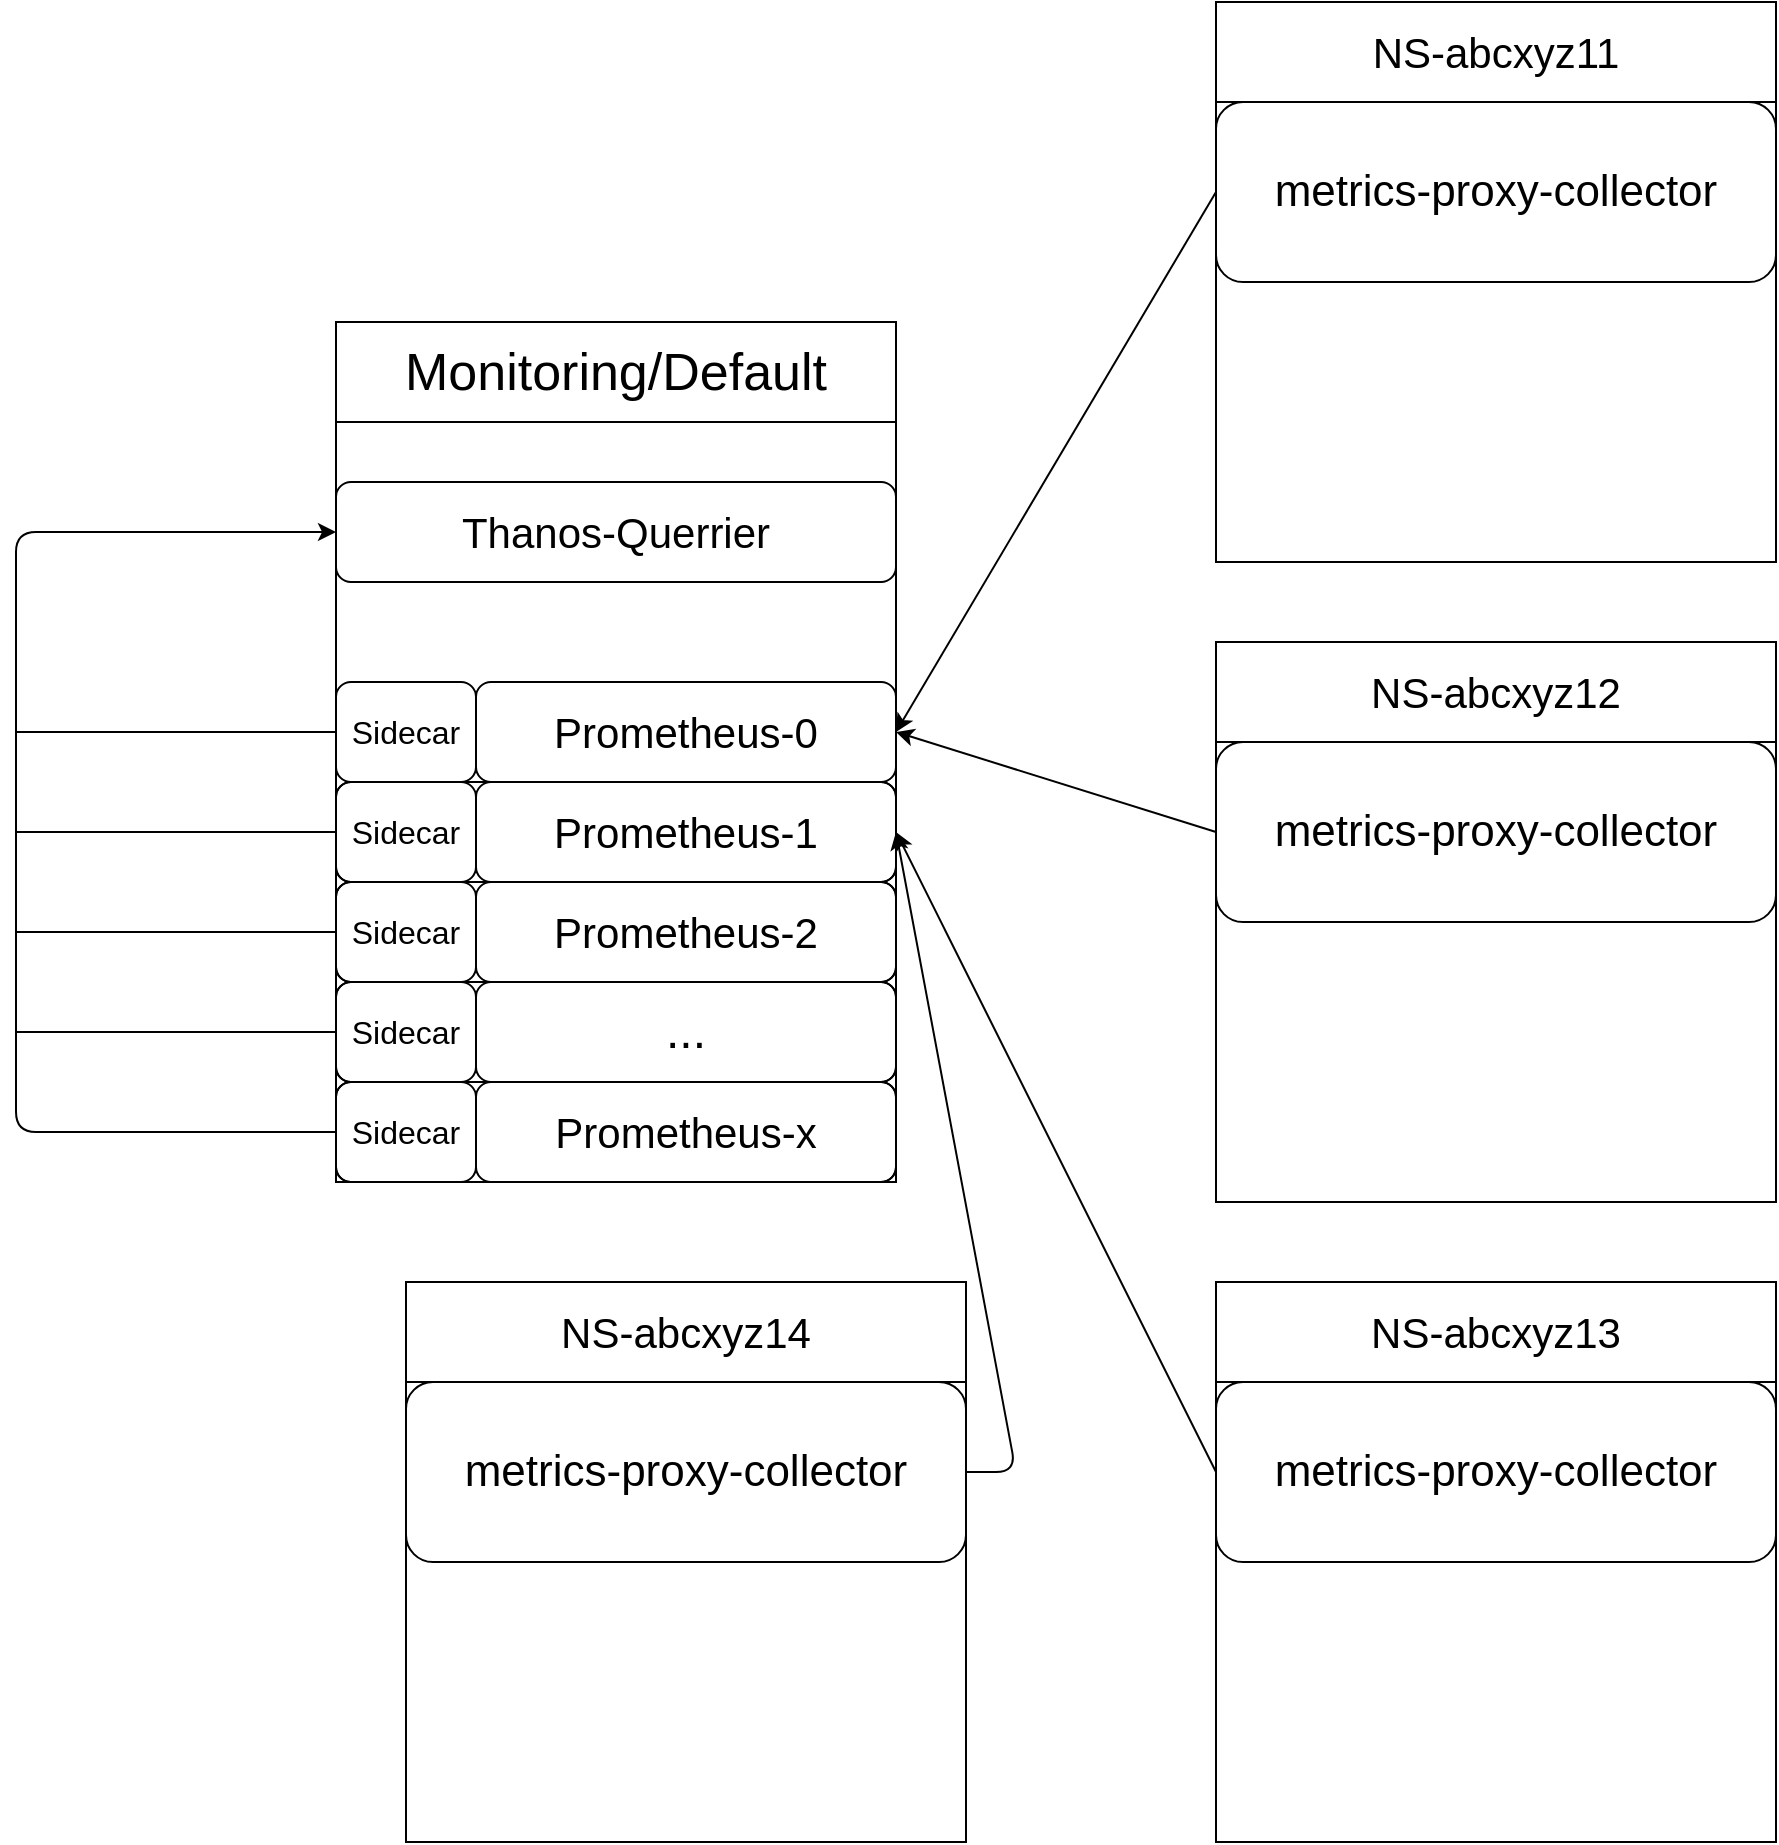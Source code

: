 <mxfile version="13.8.0" type="github"><diagram id="n3JjfGNo6X2NUXOJ-pNk" name="Page-1"><mxGraphModel dx="2200" dy="1904" grid="1" gridSize="10" guides="1" tooltips="1" connect="1" arrows="1" fold="1" page="1" pageScale="1" pageWidth="850" pageHeight="1100" math="0" shadow="0"><root><mxCell id="0"/><mxCell id="1" parent="0"/><mxCell id="d3fUD5RUEuaVIMQZzp39-1" value="" style="rounded=0;whiteSpace=wrap;html=1;" vertex="1" parent="1"><mxGeometry x="40" y="120" width="280" height="430" as="geometry"/></mxCell><mxCell id="d3fUD5RUEuaVIMQZzp39-2" value="&lt;font style=&quot;font-size: 26px&quot;&gt;Monitoring/Default&lt;/font&gt;" style="text;html=1;strokeColor=none;fillColor=none;align=center;verticalAlign=middle;whiteSpace=wrap;rounded=0;" vertex="1" parent="1"><mxGeometry x="40" y="120" width="280" height="50" as="geometry"/></mxCell><mxCell id="d3fUD5RUEuaVIMQZzp39-3" value="" style="rounded=0;whiteSpace=wrap;html=1;fillColor=none;" vertex="1" parent="1"><mxGeometry x="40" y="120" width="280" height="50" as="geometry"/></mxCell><mxCell id="d3fUD5RUEuaVIMQZzp39-4" value="&lt;font style=&quot;font-size: 21px&quot;&gt;Thanos-Querrier&lt;/font&gt;" style="rounded=1;whiteSpace=wrap;html=1;fillColor=none;" vertex="1" parent="1"><mxGeometry x="40" y="200" width="280" height="50" as="geometry"/></mxCell><mxCell id="d3fUD5RUEuaVIMQZzp39-5" value="&lt;font style=&quot;font-size: 16px&quot;&gt;Sidecar&lt;/font&gt;" style="rounded=1;whiteSpace=wrap;html=1;fillColor=none;" vertex="1" parent="1"><mxGeometry x="40" y="300" width="70" height="50" as="geometry"/></mxCell><mxCell id="d3fUD5RUEuaVIMQZzp39-6" value="" style="rounded=1;whiteSpace=wrap;html=1;fillColor=none;" vertex="1" parent="1"><mxGeometry x="40" y="350" width="280" height="50" as="geometry"/></mxCell><mxCell id="d3fUD5RUEuaVIMQZzp39-7" value="" style="rounded=1;whiteSpace=wrap;html=1;fillColor=none;" vertex="1" parent="1"><mxGeometry x="40" y="400" width="280" height="50" as="geometry"/></mxCell><mxCell id="d3fUD5RUEuaVIMQZzp39-8" value="" style="rounded=1;whiteSpace=wrap;html=1;fillColor=none;" vertex="1" parent="1"><mxGeometry x="40" y="450" width="280" height="50" as="geometry"/></mxCell><mxCell id="d3fUD5RUEuaVIMQZzp39-9" value="" style="rounded=1;whiteSpace=wrap;html=1;fillColor=none;" vertex="1" parent="1"><mxGeometry x="40" y="500" width="280" height="50" as="geometry"/></mxCell><mxCell id="d3fUD5RUEuaVIMQZzp39-10" value="&lt;font style=&quot;font-size: 21px&quot;&gt;Prometheus-0&lt;/font&gt;" style="rounded=1;whiteSpace=wrap;html=1;fillColor=none;" vertex="1" parent="1"><mxGeometry x="110" y="300" width="210" height="50" as="geometry"/></mxCell><mxCell id="d3fUD5RUEuaVIMQZzp39-11" value="&lt;font style=&quot;font-size: 21px&quot;&gt;Prometheus-1&lt;/font&gt;" style="rounded=1;whiteSpace=wrap;html=1;fillColor=none;" vertex="1" parent="1"><mxGeometry x="110" y="350" width="210" height="50" as="geometry"/></mxCell><mxCell id="d3fUD5RUEuaVIMQZzp39-12" value="&lt;font style=&quot;font-size: 21px&quot;&gt;Prometheus-2&lt;/font&gt;" style="rounded=1;whiteSpace=wrap;html=1;fillColor=none;" vertex="1" parent="1"><mxGeometry x="110" y="400" width="210" height="50" as="geometry"/></mxCell><mxCell id="d3fUD5RUEuaVIMQZzp39-13" value="&lt;font style=&quot;font-size: 24px&quot;&gt;...&lt;/font&gt;" style="rounded=1;whiteSpace=wrap;html=1;fillColor=none;" vertex="1" parent="1"><mxGeometry x="110" y="450" width="210" height="50" as="geometry"/></mxCell><mxCell id="d3fUD5RUEuaVIMQZzp39-14" value="&lt;font style=&quot;font-size: 21px&quot;&gt;Prometheus-x&lt;/font&gt;" style="rounded=1;whiteSpace=wrap;html=1;fillColor=none;" vertex="1" parent="1"><mxGeometry x="110" y="500" width="210" height="50" as="geometry"/></mxCell><mxCell id="d3fUD5RUEuaVIMQZzp39-16" value="&lt;font style=&quot;font-size: 16px&quot;&gt;Sidecar&lt;/font&gt;" style="rounded=1;whiteSpace=wrap;html=1;fillColor=none;" vertex="1" parent="1"><mxGeometry x="40" y="350" width="70" height="50" as="geometry"/></mxCell><mxCell id="d3fUD5RUEuaVIMQZzp39-17" value="&lt;font style=&quot;font-size: 16px&quot;&gt;Sidecar&lt;/font&gt;" style="rounded=1;whiteSpace=wrap;html=1;fillColor=none;" vertex="1" parent="1"><mxGeometry x="40" y="400" width="70" height="50" as="geometry"/></mxCell><mxCell id="d3fUD5RUEuaVIMQZzp39-18" value="&lt;font style=&quot;font-size: 16px&quot;&gt;Sidecar&lt;/font&gt;" style="rounded=1;whiteSpace=wrap;html=1;fillColor=none;" vertex="1" parent="1"><mxGeometry x="40" y="450" width="70" height="50" as="geometry"/></mxCell><mxCell id="d3fUD5RUEuaVIMQZzp39-19" value="&lt;font style=&quot;font-size: 16px&quot;&gt;Sidecar&lt;/font&gt;" style="rounded=1;whiteSpace=wrap;html=1;fillColor=none;" vertex="1" parent="1"><mxGeometry x="40" y="500" width="70" height="50" as="geometry"/></mxCell><mxCell id="d3fUD5RUEuaVIMQZzp39-23" value="" style="endArrow=classic;html=1;exitX=0;exitY=0.5;exitDx=0;exitDy=0;entryX=0;entryY=0.5;entryDx=0;entryDy=0;" edge="1" parent="1" source="d3fUD5RUEuaVIMQZzp39-19" target="d3fUD5RUEuaVIMQZzp39-4"><mxGeometry width="50" height="50" relative="1" as="geometry"><mxPoint x="400" y="440" as="sourcePoint"/><mxPoint x="-90" y="290" as="targetPoint"/><Array as="points"><mxPoint x="-120" y="525"/><mxPoint x="-120" y="225"/></Array></mxGeometry></mxCell><mxCell id="d3fUD5RUEuaVIMQZzp39-24" value="" style="endArrow=none;html=1;exitX=0;exitY=0.5;exitDx=0;exitDy=0;" edge="1" parent="1" source="d3fUD5RUEuaVIMQZzp39-18"><mxGeometry width="50" height="50" relative="1" as="geometry"><mxPoint x="400" y="440" as="sourcePoint"/><mxPoint x="-120" y="475" as="targetPoint"/></mxGeometry></mxCell><mxCell id="d3fUD5RUEuaVIMQZzp39-25" value="" style="endArrow=none;html=1;exitX=0;exitY=0.5;exitDx=0;exitDy=0;" edge="1" parent="1" source="d3fUD5RUEuaVIMQZzp39-17"><mxGeometry width="50" height="50" relative="1" as="geometry"><mxPoint x="40" y="424.5" as="sourcePoint"/><mxPoint x="-120" y="425" as="targetPoint"/></mxGeometry></mxCell><mxCell id="d3fUD5RUEuaVIMQZzp39-26" value="" style="endArrow=none;html=1;exitX=0;exitY=0.5;exitDx=0;exitDy=0;" edge="1" parent="1" source="d3fUD5RUEuaVIMQZzp39-16"><mxGeometry width="50" height="50" relative="1" as="geometry"><mxPoint x="40" y="374.5" as="sourcePoint"/><mxPoint x="-120" y="375" as="targetPoint"/></mxGeometry></mxCell><mxCell id="d3fUD5RUEuaVIMQZzp39-27" value="" style="endArrow=none;html=1;exitX=0;exitY=0.5;exitDx=0;exitDy=0;" edge="1" parent="1" source="d3fUD5RUEuaVIMQZzp39-5"><mxGeometry width="50" height="50" relative="1" as="geometry"><mxPoint x="40" y="324.5" as="sourcePoint"/><mxPoint x="-120" y="325" as="targetPoint"/></mxGeometry></mxCell><mxCell id="d3fUD5RUEuaVIMQZzp39-28" value="" style="rounded=0;whiteSpace=wrap;html=1;" vertex="1" parent="1"><mxGeometry x="480" y="-40" width="280" height="280" as="geometry"/></mxCell><mxCell id="d3fUD5RUEuaVIMQZzp39-29" value="" style="rounded=0;whiteSpace=wrap;html=1;" vertex="1" parent="1"><mxGeometry x="480" y="280" width="280" height="280" as="geometry"/></mxCell><mxCell id="d3fUD5RUEuaVIMQZzp39-30" value="" style="rounded=0;whiteSpace=wrap;html=1;" vertex="1" parent="1"><mxGeometry x="480" y="600" width="280" height="280" as="geometry"/></mxCell><mxCell id="d3fUD5RUEuaVIMQZzp39-31" value="" style="rounded=0;whiteSpace=wrap;html=1;" vertex="1" parent="1"><mxGeometry x="75" y="600" width="280" height="280" as="geometry"/></mxCell><mxCell id="d3fUD5RUEuaVIMQZzp39-32" value="&lt;font style=&quot;font-size: 21px&quot;&gt;NS-abcxyz11&lt;/font&gt;" style="rounded=0;whiteSpace=wrap;html=1;fillColor=none;" vertex="1" parent="1"><mxGeometry x="480" y="-40" width="280" height="50" as="geometry"/></mxCell><mxCell id="d3fUD5RUEuaVIMQZzp39-33" value="&lt;font style=&quot;font-size: 21px&quot;&gt;NS-abcxyz12&lt;/font&gt;" style="rounded=0;whiteSpace=wrap;html=1;fillColor=none;" vertex="1" parent="1"><mxGeometry x="480" y="280" width="280" height="50" as="geometry"/></mxCell><mxCell id="d3fUD5RUEuaVIMQZzp39-34" value="&lt;font style=&quot;font-size: 21px&quot;&gt;NS-abcxyz13&lt;/font&gt;" style="rounded=0;whiteSpace=wrap;html=1;fillColor=none;" vertex="1" parent="1"><mxGeometry x="480" y="600" width="280" height="50" as="geometry"/></mxCell><mxCell id="d3fUD5RUEuaVIMQZzp39-35" value="&lt;font style=&quot;font-size: 21px&quot;&gt;NS-abcxyz14&lt;/font&gt;" style="rounded=0;whiteSpace=wrap;html=1;fillColor=none;" vertex="1" parent="1"><mxGeometry x="75" y="600" width="280" height="50" as="geometry"/></mxCell><mxCell id="d3fUD5RUEuaVIMQZzp39-36" value="&lt;font style=&quot;font-size: 22px&quot;&gt;metrics-proxy-collector&lt;/font&gt;" style="rounded=1;whiteSpace=wrap;html=1;fillColor=none;" vertex="1" parent="1"><mxGeometry x="480" y="10" width="280" height="90" as="geometry"/></mxCell><mxCell id="d3fUD5RUEuaVIMQZzp39-37" value="&lt;font style=&quot;font-size: 22px&quot;&gt;metrics-proxy-collector&lt;/font&gt;" style="rounded=1;whiteSpace=wrap;html=1;fillColor=none;" vertex="1" parent="1"><mxGeometry x="480" y="330" width="280" height="90" as="geometry"/></mxCell><mxCell id="d3fUD5RUEuaVIMQZzp39-38" value="&lt;font style=&quot;font-size: 22px&quot;&gt;metrics-proxy-collector&lt;/font&gt;" style="rounded=1;whiteSpace=wrap;html=1;fillColor=none;" vertex="1" parent="1"><mxGeometry x="480" y="650" width="280" height="90" as="geometry"/></mxCell><mxCell id="d3fUD5RUEuaVIMQZzp39-39" value="&lt;font style=&quot;font-size: 22px&quot;&gt;metrics-proxy-collector&lt;/font&gt;" style="rounded=1;whiteSpace=wrap;html=1;fillColor=none;" vertex="1" parent="1"><mxGeometry x="75" y="650" width="280" height="90" as="geometry"/></mxCell><mxCell id="d3fUD5RUEuaVIMQZzp39-40" value="" style="endArrow=classic;html=1;exitX=0;exitY=0.5;exitDx=0;exitDy=0;entryX=1;entryY=0.5;entryDx=0;entryDy=0;" edge="1" parent="1" source="d3fUD5RUEuaVIMQZzp39-36" target="d3fUD5RUEuaVIMQZzp39-10"><mxGeometry width="50" height="50" relative="1" as="geometry"><mxPoint x="350" y="390" as="sourcePoint"/><mxPoint x="400" y="340" as="targetPoint"/></mxGeometry></mxCell><mxCell id="d3fUD5RUEuaVIMQZzp39-41" value="" style="endArrow=classic;html=1;exitX=0;exitY=0.5;exitDx=0;exitDy=0;entryX=1;entryY=0.5;entryDx=0;entryDy=0;" edge="1" parent="1" source="d3fUD5RUEuaVIMQZzp39-37" target="d3fUD5RUEuaVIMQZzp39-10"><mxGeometry width="50" height="50" relative="1" as="geometry"><mxPoint x="350" y="390" as="sourcePoint"/><mxPoint x="400" y="340" as="targetPoint"/></mxGeometry></mxCell><mxCell id="d3fUD5RUEuaVIMQZzp39-42" value="" style="endArrow=classic;html=1;exitX=0;exitY=0.5;exitDx=0;exitDy=0;entryX=1;entryY=0.5;entryDx=0;entryDy=0;" edge="1" parent="1" source="d3fUD5RUEuaVIMQZzp39-38" target="d3fUD5RUEuaVIMQZzp39-11"><mxGeometry width="50" height="50" relative="1" as="geometry"><mxPoint x="350" y="510" as="sourcePoint"/><mxPoint x="400" y="460" as="targetPoint"/></mxGeometry></mxCell><mxCell id="d3fUD5RUEuaVIMQZzp39-43" value="" style="endArrow=classic;html=1;entryX=1;entryY=0.5;entryDx=0;entryDy=0;exitX=1;exitY=0.5;exitDx=0;exitDy=0;" edge="1" parent="1" source="d3fUD5RUEuaVIMQZzp39-39" target="d3fUD5RUEuaVIMQZzp39-11"><mxGeometry width="50" height="50" relative="1" as="geometry"><mxPoint x="350" y="510" as="sourcePoint"/><mxPoint x="400" y="460" as="targetPoint"/><Array as="points"><mxPoint x="380" y="695"/></Array></mxGeometry></mxCell></root></mxGraphModel></diagram></mxfile>